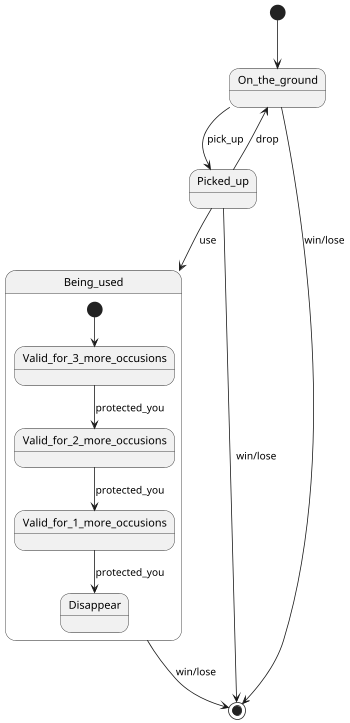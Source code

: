 @startuml
'https://plantuml.com/state-diagram
scale 350 width

[*] --> On_the_ground
On_the_ground --> Picked_up : pick_up
Picked_up --> On_the_ground : drop
Picked_up --> Being_used : use
state Being_used {
 [*] --> Valid_for_3_more_occusions
 Valid_for_3_more_occusions --> Valid_for_2_more_occusions : protected_you
 Valid_for_2_more_occusions --> Valid_for_1_more_occusions : protected_you
 Valid_for_1_more_occusions --> Disappear : protected_you
}

Being_used --> [*] : win/lose
Picked_up --> [*] : win/lose
On_the_ground --> [*] : win/lose

@enduml